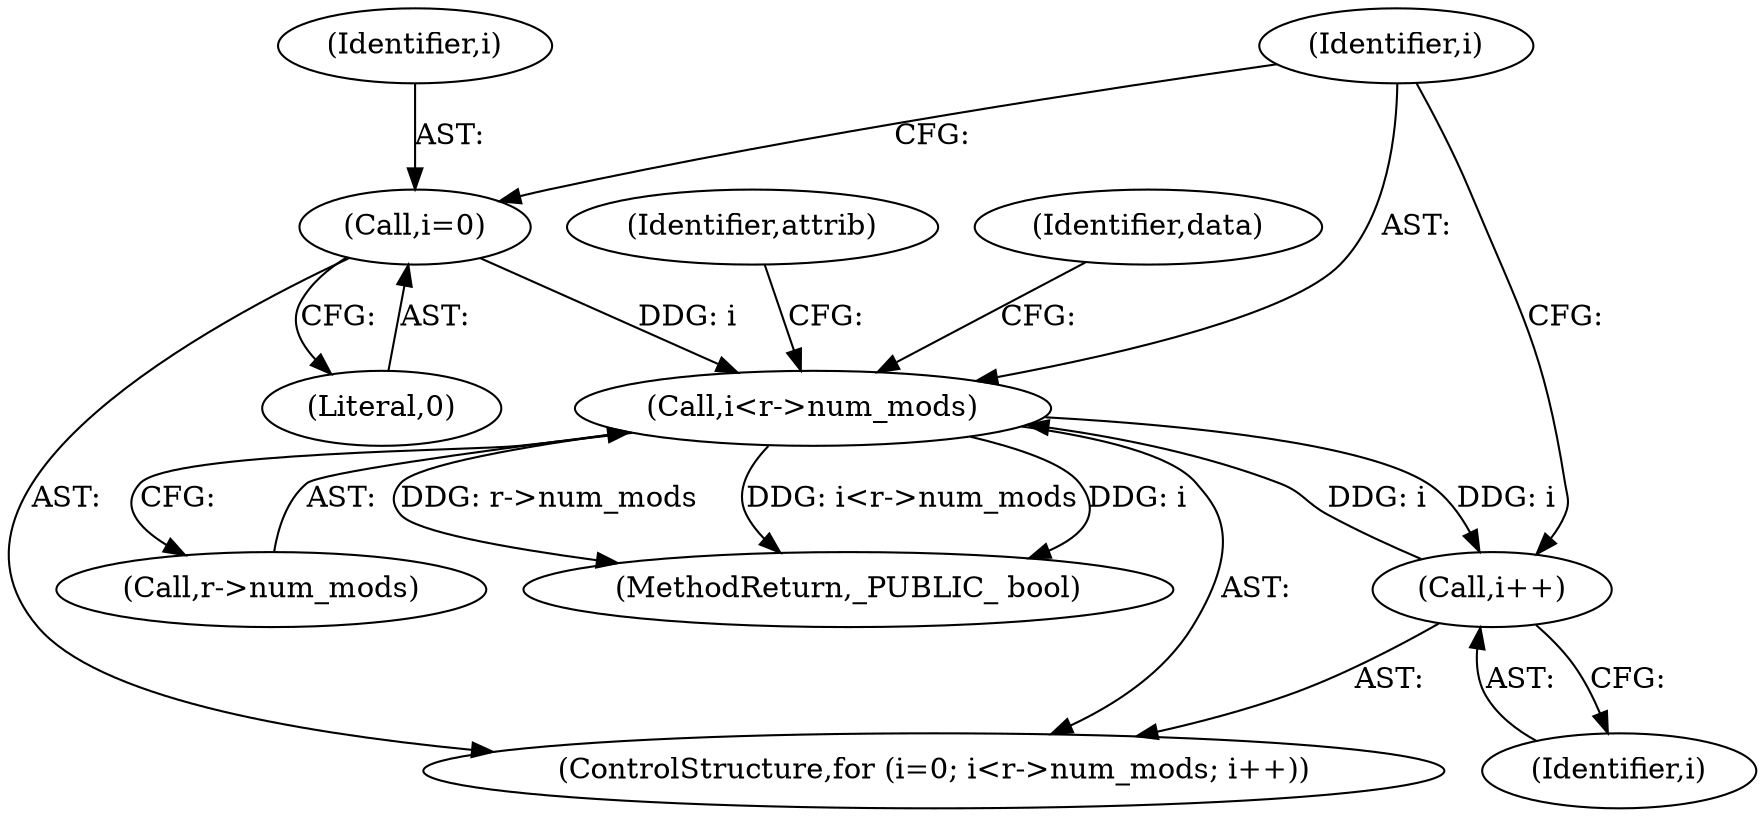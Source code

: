 digraph "0_samba_530d50a1abdcdf4d1775652d4c456c1274d83d8d@pointer" {
"1000706" [label="(Call,i<r->num_mods)"];
"1000711" [label="(Call,i++)"];
"1000706" [label="(Call,i<r->num_mods)"];
"1000703" [label="(Call,i=0)"];
"1000708" [label="(Call,r->num_mods)"];
"1000702" [label="(ControlStructure,for (i=0; i<r->num_mods; i++))"];
"1000704" [label="(Identifier,i)"];
"1000711" [label="(Call,i++)"];
"1001696" [label="(MethodReturn,_PUBLIC_ bool)"];
"1000703" [label="(Call,i=0)"];
"1000712" [label="(Identifier,i)"];
"1000705" [label="(Literal,0)"];
"1000818" [label="(Identifier,data)"];
"1000707" [label="(Identifier,i)"];
"1000716" [label="(Identifier,attrib)"];
"1000706" [label="(Call,i<r->num_mods)"];
"1000706" -> "1000702"  [label="AST: "];
"1000706" -> "1000708"  [label="CFG: "];
"1000707" -> "1000706"  [label="AST: "];
"1000708" -> "1000706"  [label="AST: "];
"1000716" -> "1000706"  [label="CFG: "];
"1000818" -> "1000706"  [label="CFG: "];
"1000706" -> "1001696"  [label="DDG: r->num_mods"];
"1000706" -> "1001696"  [label="DDG: i<r->num_mods"];
"1000706" -> "1001696"  [label="DDG: i"];
"1000711" -> "1000706"  [label="DDG: i"];
"1000703" -> "1000706"  [label="DDG: i"];
"1000706" -> "1000711"  [label="DDG: i"];
"1000711" -> "1000702"  [label="AST: "];
"1000711" -> "1000712"  [label="CFG: "];
"1000712" -> "1000711"  [label="AST: "];
"1000707" -> "1000711"  [label="CFG: "];
"1000703" -> "1000702"  [label="AST: "];
"1000703" -> "1000705"  [label="CFG: "];
"1000704" -> "1000703"  [label="AST: "];
"1000705" -> "1000703"  [label="AST: "];
"1000707" -> "1000703"  [label="CFG: "];
}
